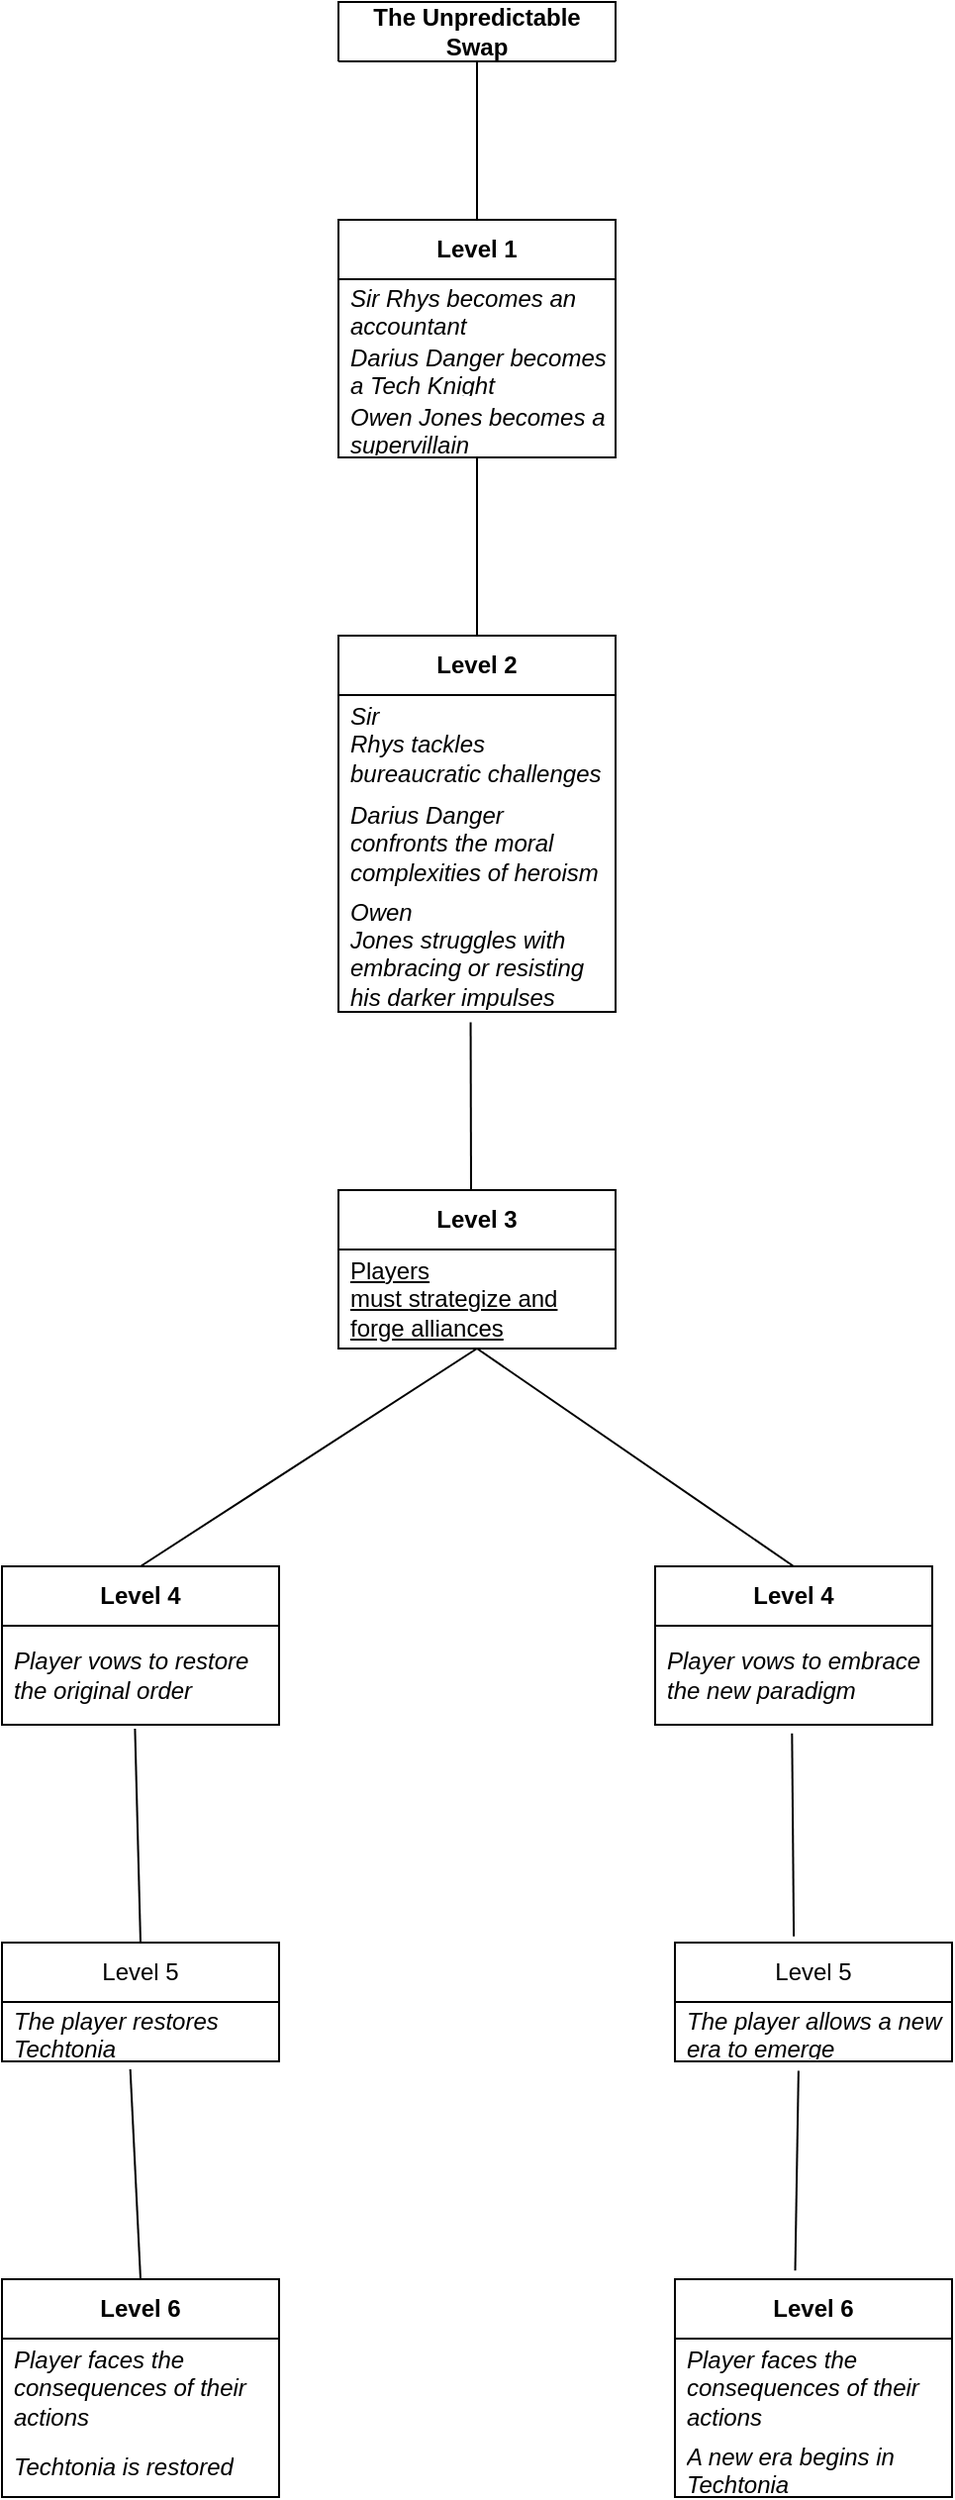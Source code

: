 <mxfile version="22.1.6" type="device">
  <diagram id="C5RBs43oDa-KdzZeNtuy" name="Page-1">
    <mxGraphModel dx="1050" dy="1726" grid="1" gridSize="10" guides="1" tooltips="1" connect="1" arrows="1" fold="1" page="1" pageScale="1" pageWidth="827" pageHeight="1169" math="0" shadow="0">
      <root>
        <mxCell id="WIyWlLk6GJQsqaUBKTNV-0" />
        <mxCell id="WIyWlLk6GJQsqaUBKTNV-1" parent="WIyWlLk6GJQsqaUBKTNV-0" />
        <mxCell id="tWD-xDhit4tCVWtuHXiS-1" value="&lt;b&gt;The Unpredictable Swap&lt;/b&gt;" style="swimlane;fontStyle=0;childLayout=stackLayout;horizontal=1;startSize=30;horizontalStack=0;resizeParent=1;resizeParentMax=0;resizeLast=0;collapsible=1;marginBottom=0;whiteSpace=wrap;html=1;" parent="WIyWlLk6GJQsqaUBKTNV-1" vertex="1">
          <mxGeometry x="320" y="-480" width="140" height="30" as="geometry" />
        </mxCell>
        <mxCell id="tWD-xDhit4tCVWtuHXiS-13" value="&lt;b&gt;Level 1&lt;/b&gt;" style="swimlane;fontStyle=0;childLayout=stackLayout;horizontal=1;startSize=30;horizontalStack=0;resizeParent=1;resizeParentMax=0;resizeLast=0;collapsible=1;marginBottom=0;whiteSpace=wrap;html=1;" parent="WIyWlLk6GJQsqaUBKTNV-1" vertex="1">
          <mxGeometry x="320" y="-370" width="140" height="120" as="geometry" />
        </mxCell>
        <mxCell id="tWD-xDhit4tCVWtuHXiS-14" value="&lt;i&gt;Sir Rhys becomes an accountant&lt;/i&gt;" style="text;strokeColor=none;fillColor=none;align=left;verticalAlign=middle;spacingLeft=4;spacingRight=4;overflow=hidden;points=[[0,0.5],[1,0.5]];portConstraint=eastwest;rotatable=0;whiteSpace=wrap;html=1;" parent="tWD-xDhit4tCVWtuHXiS-13" vertex="1">
          <mxGeometry y="30" width="140" height="30" as="geometry" />
        </mxCell>
        <mxCell id="tWD-xDhit4tCVWtuHXiS-15" value="&lt;i&gt;Darius Danger becomes a Tech Knight&lt;/i&gt;" style="text;strokeColor=none;fillColor=none;align=left;verticalAlign=middle;spacingLeft=4;spacingRight=4;overflow=hidden;points=[[0,0.5],[1,0.5]];portConstraint=eastwest;rotatable=0;whiteSpace=wrap;html=1;" parent="tWD-xDhit4tCVWtuHXiS-13" vertex="1">
          <mxGeometry y="60" width="140" height="30" as="geometry" />
        </mxCell>
        <mxCell id="tWD-xDhit4tCVWtuHXiS-16" value="&lt;i&gt;Owen Jones becomes a supervillain&lt;/i&gt;" style="text;strokeColor=none;fillColor=none;align=left;verticalAlign=middle;spacingLeft=4;spacingRight=4;overflow=hidden;points=[[0,0.5],[1,0.5]];portConstraint=eastwest;rotatable=0;whiteSpace=wrap;html=1;" parent="tWD-xDhit4tCVWtuHXiS-13" vertex="1">
          <mxGeometry y="90" width="140" height="30" as="geometry" />
        </mxCell>
        <mxCell id="tWD-xDhit4tCVWtuHXiS-25" value="&lt;b&gt;Level 2&lt;/b&gt;" style="swimlane;fontStyle=0;childLayout=stackLayout;horizontal=1;startSize=30;horizontalStack=0;resizeParent=1;resizeParentMax=0;resizeLast=0;collapsible=1;marginBottom=0;whiteSpace=wrap;html=1;" parent="WIyWlLk6GJQsqaUBKTNV-1" vertex="1">
          <mxGeometry x="320" y="-160" width="140" height="190" as="geometry" />
        </mxCell>
        <mxCell id="tWD-xDhit4tCVWtuHXiS-26" value="&lt;i&gt;Sir&lt;/i&gt;&lt;br&gt;&lt;i&gt;Rhys tackles bureaucratic challenges&lt;/i&gt;" style="text;strokeColor=none;fillColor=none;align=left;verticalAlign=middle;spacingLeft=4;spacingRight=4;overflow=hidden;points=[[0,0.5],[1,0.5]];portConstraint=eastwest;rotatable=0;whiteSpace=wrap;html=1;" parent="tWD-xDhit4tCVWtuHXiS-25" vertex="1">
          <mxGeometry y="30" width="140" height="50" as="geometry" />
        </mxCell>
        <mxCell id="tWD-xDhit4tCVWtuHXiS-27" value="&lt;i&gt;Darius Danger confronts the moral complexities of heroism&lt;/i&gt;" style="text;strokeColor=none;fillColor=none;align=left;verticalAlign=middle;spacingLeft=4;spacingRight=4;overflow=hidden;points=[[0,0.5],[1,0.5]];portConstraint=eastwest;rotatable=0;whiteSpace=wrap;html=1;" parent="tWD-xDhit4tCVWtuHXiS-25" vertex="1">
          <mxGeometry y="80" width="140" height="50" as="geometry" />
        </mxCell>
        <mxCell id="tWD-xDhit4tCVWtuHXiS-28" value="&lt;i&gt;Owen&lt;br&gt;Jones struggles with embracing or resisting his darker impulses&lt;/i&gt;" style="text;strokeColor=none;fillColor=none;align=left;verticalAlign=middle;spacingLeft=4;spacingRight=4;overflow=hidden;points=[[0,0.5],[1,0.5]];portConstraint=eastwest;rotatable=0;whiteSpace=wrap;html=1;" parent="tWD-xDhit4tCVWtuHXiS-25" vertex="1">
          <mxGeometry y="130" width="140" height="60" as="geometry" />
        </mxCell>
        <mxCell id="tWD-xDhit4tCVWtuHXiS-29" value="" style="endArrow=none;html=1;rounded=0;entryX=0.5;entryY=1;entryDx=0;entryDy=0;exitX=0.5;exitY=0;exitDx=0;exitDy=0;" parent="WIyWlLk6GJQsqaUBKTNV-1" source="tWD-xDhit4tCVWtuHXiS-13" target="tWD-xDhit4tCVWtuHXiS-1" edge="1">
          <mxGeometry width="50" height="50" relative="1" as="geometry">
            <mxPoint x="340" y="-240" as="sourcePoint" />
            <mxPoint x="390" y="-290" as="targetPoint" />
          </mxGeometry>
        </mxCell>
        <mxCell id="tWD-xDhit4tCVWtuHXiS-40" value="" style="endArrow=none;html=1;rounded=0;exitX=0.5;exitY=0;exitDx=0;exitDy=0;" parent="WIyWlLk6GJQsqaUBKTNV-1" source="tWD-xDhit4tCVWtuHXiS-25" edge="1">
          <mxGeometry width="50" height="50" relative="1" as="geometry">
            <mxPoint x="390" y="-170" as="sourcePoint" />
            <mxPoint x="390" y="-250" as="targetPoint" />
          </mxGeometry>
        </mxCell>
        <mxCell id="PMquZHSgaT2c-bQ4bAcJ-8" value="&lt;b&gt;Level 3&lt;/b&gt;" style="swimlane;fontStyle=0;childLayout=stackLayout;horizontal=1;startSize=30;horizontalStack=0;resizeParent=1;resizeParentMax=0;resizeLast=0;collapsible=1;marginBottom=0;whiteSpace=wrap;html=1;" parent="WIyWlLk6GJQsqaUBKTNV-1" vertex="1">
          <mxGeometry x="320" y="120" width="140" height="80" as="geometry" />
        </mxCell>
        <mxCell id="PMquZHSgaT2c-bQ4bAcJ-9" value="&lt;u&gt;Players&lt;br&gt;must strategize and forge alliances&lt;/u&gt;" style="text;strokeColor=none;fillColor=none;align=left;verticalAlign=middle;spacingLeft=4;spacingRight=4;overflow=hidden;points=[[0,0.5],[1,0.5]];portConstraint=eastwest;rotatable=0;whiteSpace=wrap;html=1;" parent="PMquZHSgaT2c-bQ4bAcJ-8" vertex="1">
          <mxGeometry y="30" width="140" height="50" as="geometry" />
        </mxCell>
        <mxCell id="PMquZHSgaT2c-bQ4bAcJ-28" value="Level 5" style="swimlane;fontStyle=0;childLayout=stackLayout;horizontal=1;startSize=30;horizontalStack=0;resizeParent=1;resizeParentMax=0;resizeLast=0;collapsible=1;marginBottom=0;whiteSpace=wrap;html=1;" parent="WIyWlLk6GJQsqaUBKTNV-1" vertex="1">
          <mxGeometry x="150" y="500" width="140" height="60" as="geometry" />
        </mxCell>
        <mxCell id="PMquZHSgaT2c-bQ4bAcJ-29" value="&lt;i&gt;The player restores Techtonia&lt;/i&gt;" style="text;strokeColor=none;fillColor=none;align=left;verticalAlign=middle;spacingLeft=4;spacingRight=4;overflow=hidden;points=[[0,0.5],[1,0.5]];portConstraint=eastwest;rotatable=0;whiteSpace=wrap;html=1;" parent="PMquZHSgaT2c-bQ4bAcJ-28" vertex="1">
          <mxGeometry y="30" width="140" height="30" as="geometry" />
        </mxCell>
        <mxCell id="PMquZHSgaT2c-bQ4bAcJ-32" value="Level 5" style="swimlane;fontStyle=0;childLayout=stackLayout;horizontal=1;startSize=30;horizontalStack=0;resizeParent=1;resizeParentMax=0;resizeLast=0;collapsible=1;marginBottom=0;whiteSpace=wrap;html=1;" parent="WIyWlLk6GJQsqaUBKTNV-1" vertex="1">
          <mxGeometry x="490" y="500" width="140" height="60" as="geometry" />
        </mxCell>
        <mxCell id="PMquZHSgaT2c-bQ4bAcJ-33" value="&lt;i&gt;The player allows a new era to emerge&lt;/i&gt;" style="text;strokeColor=none;fillColor=none;align=left;verticalAlign=middle;spacingLeft=4;spacingRight=4;overflow=hidden;points=[[0,0.5],[1,0.5]];portConstraint=eastwest;rotatable=0;whiteSpace=wrap;html=1;" parent="PMquZHSgaT2c-bQ4bAcJ-32" vertex="1">
          <mxGeometry y="30" width="140" height="30" as="geometry" />
        </mxCell>
        <mxCell id="PMquZHSgaT2c-bQ4bAcJ-40" value="&lt;b&gt;Level 4&lt;/b&gt;" style="swimlane;fontStyle=0;childLayout=stackLayout;horizontal=1;startSize=30;horizontalStack=0;resizeParent=1;resizeParentMax=0;resizeLast=0;collapsible=1;marginBottom=0;whiteSpace=wrap;html=1;" parent="WIyWlLk6GJQsqaUBKTNV-1" vertex="1">
          <mxGeometry x="150" y="310" width="140" height="80" as="geometry" />
        </mxCell>
        <mxCell id="PMquZHSgaT2c-bQ4bAcJ-41" value="&lt;i&gt;Player vows to&amp;nbsp;restore&lt;br&gt;the original order&amp;nbsp;&lt;/i&gt;" style="text;strokeColor=none;fillColor=none;align=left;verticalAlign=middle;spacingLeft=4;spacingRight=4;overflow=hidden;points=[[0,0.5],[1,0.5]];portConstraint=eastwest;rotatable=0;whiteSpace=wrap;html=1;" parent="PMquZHSgaT2c-bQ4bAcJ-40" vertex="1">
          <mxGeometry y="30" width="140" height="50" as="geometry" />
        </mxCell>
        <mxCell id="PMquZHSgaT2c-bQ4bAcJ-52" value="&lt;b&gt;Level 6&lt;/b&gt;" style="swimlane;fontStyle=0;childLayout=stackLayout;horizontal=1;startSize=30;horizontalStack=0;resizeParent=1;resizeParentMax=0;resizeLast=0;collapsible=1;marginBottom=0;whiteSpace=wrap;html=1;" parent="WIyWlLk6GJQsqaUBKTNV-1" vertex="1">
          <mxGeometry x="150" y="670" width="140" height="110" as="geometry" />
        </mxCell>
        <mxCell id="PMquZHSgaT2c-bQ4bAcJ-53" value="&lt;i&gt;Player faces the consequences of their actions&lt;/i&gt;" style="text;strokeColor=none;fillColor=none;align=left;verticalAlign=middle;spacingLeft=4;spacingRight=4;overflow=hidden;points=[[0,0.5],[1,0.5]];portConstraint=eastwest;rotatable=0;whiteSpace=wrap;html=1;" parent="PMquZHSgaT2c-bQ4bAcJ-52" vertex="1">
          <mxGeometry y="30" width="140" height="50" as="geometry" />
        </mxCell>
        <mxCell id="PMquZHSgaT2c-bQ4bAcJ-54" value="&lt;i&gt;Techtonia is restored&lt;/i&gt;" style="text;strokeColor=none;fillColor=none;align=left;verticalAlign=middle;spacingLeft=4;spacingRight=4;overflow=hidden;points=[[0,0.5],[1,0.5]];portConstraint=eastwest;rotatable=0;whiteSpace=wrap;html=1;" parent="PMquZHSgaT2c-bQ4bAcJ-52" vertex="1">
          <mxGeometry y="80" width="140" height="30" as="geometry" />
        </mxCell>
        <mxCell id="PMquZHSgaT2c-bQ4bAcJ-56" value="&lt;b&gt;Level 6&lt;/b&gt;" style="swimlane;fontStyle=0;childLayout=stackLayout;horizontal=1;startSize=30;horizontalStack=0;resizeParent=1;resizeParentMax=0;resizeLast=0;collapsible=1;marginBottom=0;whiteSpace=wrap;html=1;" parent="WIyWlLk6GJQsqaUBKTNV-1" vertex="1">
          <mxGeometry x="490" y="670" width="140" height="110" as="geometry" />
        </mxCell>
        <mxCell id="PMquZHSgaT2c-bQ4bAcJ-57" value="&lt;i&gt;Player faces the consequences of their actions&lt;/i&gt;" style="text;strokeColor=none;fillColor=none;align=left;verticalAlign=middle;spacingLeft=4;spacingRight=4;overflow=hidden;points=[[0,0.5],[1,0.5]];portConstraint=eastwest;rotatable=0;whiteSpace=wrap;html=1;" parent="PMquZHSgaT2c-bQ4bAcJ-56" vertex="1">
          <mxGeometry y="30" width="140" height="50" as="geometry" />
        </mxCell>
        <mxCell id="PMquZHSgaT2c-bQ4bAcJ-58" value="&lt;i&gt;A new era begins in Techtonia&lt;/i&gt;" style="text;strokeColor=none;fillColor=none;align=left;verticalAlign=middle;spacingLeft=4;spacingRight=4;overflow=hidden;points=[[0,0.5],[1,0.5]];portConstraint=eastwest;rotatable=0;whiteSpace=wrap;html=1;" parent="PMquZHSgaT2c-bQ4bAcJ-56" vertex="1">
          <mxGeometry y="80" width="140" height="30" as="geometry" />
        </mxCell>
        <mxCell id="OTmjDMBMAT53u7C2Bu2Z-0" value="" style="endArrow=none;html=1;rounded=0;entryX=0.477;entryY=1.087;entryDx=0;entryDy=0;entryPerimeter=0;" edge="1" parent="WIyWlLk6GJQsqaUBKTNV-1" target="tWD-xDhit4tCVWtuHXiS-28">
          <mxGeometry width="50" height="50" relative="1" as="geometry">
            <mxPoint x="387" y="120" as="sourcePoint" />
            <mxPoint x="440" y="210" as="targetPoint" />
          </mxGeometry>
        </mxCell>
        <mxCell id="OTmjDMBMAT53u7C2Bu2Z-1" value="" style="endArrow=none;html=1;rounded=0;exitX=0.5;exitY=0;exitDx=0;exitDy=0;" edge="1" parent="WIyWlLk6GJQsqaUBKTNV-1" source="PMquZHSgaT2c-bQ4bAcJ-40">
          <mxGeometry width="50" height="50" relative="1" as="geometry">
            <mxPoint x="390" y="260" as="sourcePoint" />
            <mxPoint x="390" y="200" as="targetPoint" />
          </mxGeometry>
        </mxCell>
        <mxCell id="OTmjDMBMAT53u7C2Bu2Z-2" value="" style="endArrow=none;html=1;rounded=0;exitX=0.5;exitY=0;exitDx=0;exitDy=0;" edge="1" parent="WIyWlLk6GJQsqaUBKTNV-1" source="PMquZHSgaT2c-bQ4bAcJ-44">
          <mxGeometry width="50" height="50" relative="1" as="geometry">
            <mxPoint x="540" y="320" as="sourcePoint" />
            <mxPoint x="390" y="200" as="targetPoint" />
          </mxGeometry>
        </mxCell>
        <mxCell id="OTmjDMBMAT53u7C2Bu2Z-3" value="" style="endArrow=none;html=1;rounded=0;" edge="1" parent="WIyWlLk6GJQsqaUBKTNV-1" target="PMquZHSgaT2c-bQ4bAcJ-44">
          <mxGeometry width="50" height="50" relative="1" as="geometry">
            <mxPoint x="540" y="320" as="sourcePoint" />
            <mxPoint x="390" y="200" as="targetPoint" />
          </mxGeometry>
        </mxCell>
        <mxCell id="PMquZHSgaT2c-bQ4bAcJ-44" value="&lt;b&gt;Level 4&lt;/b&gt;" style="swimlane;fontStyle=0;childLayout=stackLayout;horizontal=1;startSize=30;horizontalStack=0;resizeParent=1;resizeParentMax=0;resizeLast=0;collapsible=1;marginBottom=0;whiteSpace=wrap;html=1;" parent="WIyWlLk6GJQsqaUBKTNV-1" vertex="1">
          <mxGeometry x="480" y="310" width="140" height="80" as="geometry" />
        </mxCell>
        <mxCell id="PMquZHSgaT2c-bQ4bAcJ-45" value="&lt;i&gt;Player vows to embrace the new paradigm&lt;/i&gt;" style="text;strokeColor=none;fillColor=none;align=left;verticalAlign=middle;spacingLeft=4;spacingRight=4;overflow=hidden;points=[[0,0.5],[1,0.5]];portConstraint=eastwest;rotatable=0;whiteSpace=wrap;html=1;" parent="PMquZHSgaT2c-bQ4bAcJ-44" vertex="1">
          <mxGeometry y="30" width="140" height="50" as="geometry" />
        </mxCell>
        <mxCell id="OTmjDMBMAT53u7C2Bu2Z-4" value="" style="endArrow=none;html=1;rounded=0;entryX=0.48;entryY=1.04;entryDx=0;entryDy=0;entryPerimeter=0;exitX=0.5;exitY=0;exitDx=0;exitDy=0;" edge="1" parent="WIyWlLk6GJQsqaUBKTNV-1" source="PMquZHSgaT2c-bQ4bAcJ-28" target="PMquZHSgaT2c-bQ4bAcJ-41">
          <mxGeometry width="50" height="50" relative="1" as="geometry">
            <mxPoint x="220" y="490" as="sourcePoint" />
            <mxPoint x="440" y="540" as="targetPoint" />
          </mxGeometry>
        </mxCell>
        <mxCell id="OTmjDMBMAT53u7C2Bu2Z-6" value="" style="endArrow=none;html=1;rounded=0;entryX=0.494;entryY=1.088;entryDx=0;entryDy=0;entryPerimeter=0;exitX=0.429;exitY=-0.053;exitDx=0;exitDy=0;exitPerimeter=0;" edge="1" parent="WIyWlLk6GJQsqaUBKTNV-1" source="PMquZHSgaT2c-bQ4bAcJ-32" target="PMquZHSgaT2c-bQ4bAcJ-45">
          <mxGeometry width="50" height="50" relative="1" as="geometry">
            <mxPoint x="390" y="590" as="sourcePoint" />
            <mxPoint x="440" y="540" as="targetPoint" />
          </mxGeometry>
        </mxCell>
        <mxCell id="OTmjDMBMAT53u7C2Bu2Z-7" value="" style="endArrow=none;html=1;rounded=0;entryX=0.463;entryY=1.133;entryDx=0;entryDy=0;entryPerimeter=0;exitX=0.5;exitY=0;exitDx=0;exitDy=0;" edge="1" parent="WIyWlLk6GJQsqaUBKTNV-1" source="PMquZHSgaT2c-bQ4bAcJ-52" target="PMquZHSgaT2c-bQ4bAcJ-29">
          <mxGeometry width="50" height="50" relative="1" as="geometry">
            <mxPoint x="215" y="660" as="sourcePoint" />
            <mxPoint x="440" y="540" as="targetPoint" />
          </mxGeometry>
        </mxCell>
        <mxCell id="OTmjDMBMAT53u7C2Bu2Z-8" value="" style="endArrow=none;html=1;rounded=0;entryX=0.446;entryY=1.16;entryDx=0;entryDy=0;entryPerimeter=0;exitX=0.434;exitY=-0.04;exitDx=0;exitDy=0;exitPerimeter=0;" edge="1" parent="WIyWlLk6GJQsqaUBKTNV-1" source="PMquZHSgaT2c-bQ4bAcJ-56" target="PMquZHSgaT2c-bQ4bAcJ-33">
          <mxGeometry width="50" height="50" relative="1" as="geometry">
            <mxPoint x="552" y="660" as="sourcePoint" />
            <mxPoint x="440" y="540" as="targetPoint" />
          </mxGeometry>
        </mxCell>
      </root>
    </mxGraphModel>
  </diagram>
</mxfile>
